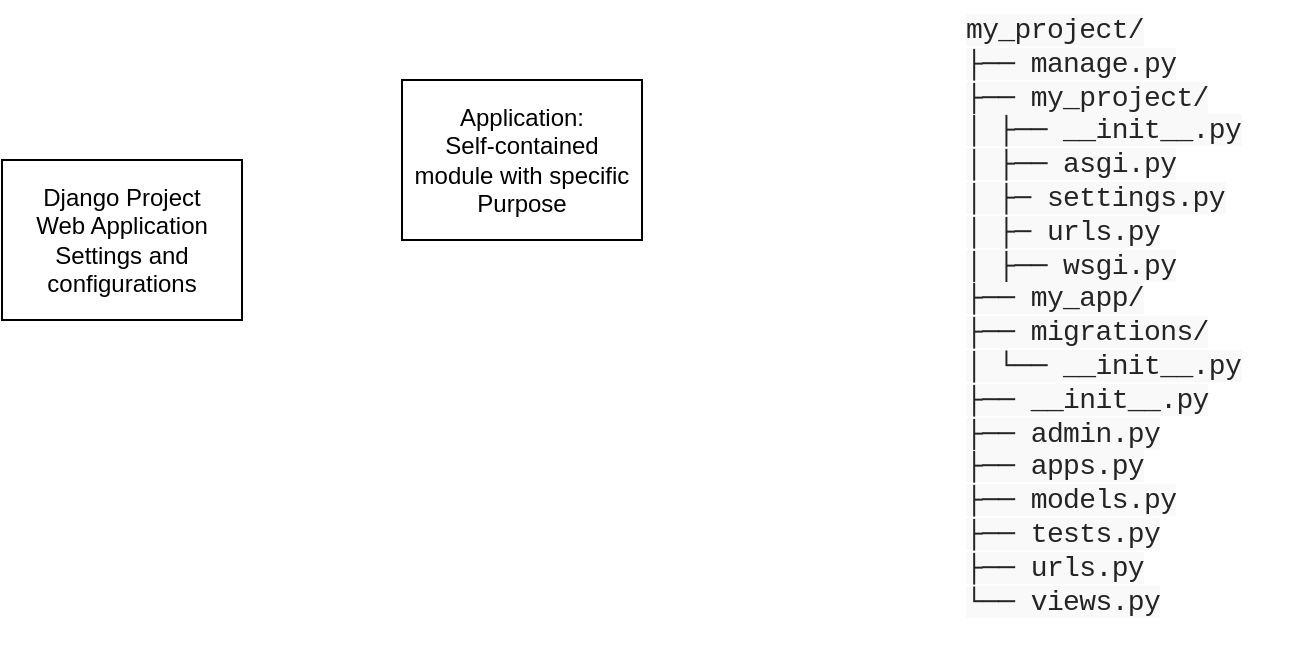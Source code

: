 <mxfile version="23.1.5" type="device">
  <diagram name="Page-1" id="GvNps68h0cWeruMIDkGD">
    <mxGraphModel dx="1306" dy="974" grid="1" gridSize="10" guides="1" tooltips="1" connect="1" arrows="1" fold="1" page="1" pageScale="1" pageWidth="1100" pageHeight="850" math="0" shadow="0">
      <root>
        <mxCell id="0" />
        <mxCell id="1" parent="0" />
        <mxCell id="FnBJ8ZYeStWm2UB9fNsZ-1" value="Django Project&lt;br&gt;Web Application Settings and configurations" style="rounded=0;whiteSpace=wrap;html=1;" vertex="1" parent="1">
          <mxGeometry x="160" y="160" width="120" height="80" as="geometry" />
        </mxCell>
        <mxCell id="FnBJ8ZYeStWm2UB9fNsZ-2" value="Application:&lt;br&gt;Self-contained module with specific Purpose" style="rounded=0;whiteSpace=wrap;html=1;" vertex="1" parent="1">
          <mxGeometry x="360" y="120" width="120" height="80" as="geometry" />
        </mxCell>
        <mxCell id="FnBJ8ZYeStWm2UB9fNsZ-3" value="&lt;span style=&quot;color: rgb(36, 36, 36); font-family: source-code-pro, Menlo, Monaco, &amp;quot;Courier New&amp;quot;, Courier, monospace; font-size: 14px; font-style: normal; font-variant-ligatures: normal; font-variant-caps: normal; font-weight: 400; letter-spacing: -0.308px; orphans: 2; text-align: start; text-indent: 0px; text-transform: none; widows: 2; word-spacing: 0px; -webkit-text-stroke-width: 0px; background-color: rgb(249, 249, 249); text-decoration-thickness: initial; text-decoration-style: initial; text-decoration-color: initial; float: none; display: inline !important;&quot;&gt;my_project/&lt;/span&gt;&lt;br style=&quot;box-sizing: inherit; color: rgb(36, 36, 36); font-family: source-code-pro, Menlo, Monaco, &amp;quot;Courier New&amp;quot;, Courier, monospace; font-size: 14px; font-style: normal; font-variant-ligatures: normal; font-variant-caps: normal; font-weight: 400; letter-spacing: -0.308px; orphans: 2; text-align: start; text-indent: 0px; text-transform: none; widows: 2; word-spacing: 0px; -webkit-text-stroke-width: 0px; background-color: rgb(249, 249, 249); text-decoration-thickness: initial; text-decoration-style: initial; text-decoration-color: initial;&quot;&gt;&lt;span style=&quot;color: rgb(36, 36, 36); font-family: source-code-pro, Menlo, Monaco, &amp;quot;Courier New&amp;quot;, Courier, monospace; font-size: 14px; font-style: normal; font-variant-ligatures: normal; font-variant-caps: normal; font-weight: 400; letter-spacing: -0.308px; orphans: 2; text-align: start; text-indent: 0px; text-transform: none; widows: 2; word-spacing: 0px; -webkit-text-stroke-width: 0px; background-color: rgb(249, 249, 249); text-decoration-thickness: initial; text-decoration-style: initial; text-decoration-color: initial; float: none; display: inline !important;&quot;&gt;├── manage.py&lt;/span&gt;&lt;br style=&quot;box-sizing: inherit; color: rgb(36, 36, 36); font-family: source-code-pro, Menlo, Monaco, &amp;quot;Courier New&amp;quot;, Courier, monospace; font-size: 14px; font-style: normal; font-variant-ligatures: normal; font-variant-caps: normal; font-weight: 400; letter-spacing: -0.308px; orphans: 2; text-align: start; text-indent: 0px; text-transform: none; widows: 2; word-spacing: 0px; -webkit-text-stroke-width: 0px; background-color: rgb(249, 249, 249); text-decoration-thickness: initial; text-decoration-style: initial; text-decoration-color: initial;&quot;&gt;&lt;span style=&quot;color: rgb(36, 36, 36); font-family: source-code-pro, Menlo, Monaco, &amp;quot;Courier New&amp;quot;, Courier, monospace; font-size: 14px; font-style: normal; font-variant-ligatures: normal; font-variant-caps: normal; font-weight: 400; letter-spacing: -0.308px; orphans: 2; text-align: start; text-indent: 0px; text-transform: none; widows: 2; word-spacing: 0px; -webkit-text-stroke-width: 0px; background-color: rgb(249, 249, 249); text-decoration-thickness: initial; text-decoration-style: initial; text-decoration-color: initial; float: none; display: inline !important;&quot;&gt;├── my_project/&lt;/span&gt;&lt;br style=&quot;box-sizing: inherit; color: rgb(36, 36, 36); font-family: source-code-pro, Menlo, Monaco, &amp;quot;Courier New&amp;quot;, Courier, monospace; font-size: 14px; font-style: normal; font-variant-ligatures: normal; font-variant-caps: normal; font-weight: 400; letter-spacing: -0.308px; orphans: 2; text-align: start; text-indent: 0px; text-transform: none; widows: 2; word-spacing: 0px; -webkit-text-stroke-width: 0px; background-color: rgb(249, 249, 249); text-decoration-thickness: initial; text-decoration-style: initial; text-decoration-color: initial;&quot;&gt;&lt;span style=&quot;color: rgb(36, 36, 36); font-family: source-code-pro, Menlo, Monaco, &amp;quot;Courier New&amp;quot;, Courier, monospace; font-size: 14px; font-style: normal; font-variant-ligatures: normal; font-variant-caps: normal; font-weight: 400; letter-spacing: -0.308px; orphans: 2; text-align: start; text-indent: 0px; text-transform: none; widows: 2; word-spacing: 0px; -webkit-text-stroke-width: 0px; background-color: rgb(249, 249, 249); text-decoration-thickness: initial; text-decoration-style: initial; text-decoration-color: initial; float: none; display: inline !important;&quot;&gt;│   ├── __init__.py&lt;/span&gt;&lt;br style=&quot;box-sizing: inherit; color: rgb(36, 36, 36); font-family: source-code-pro, Menlo, Monaco, &amp;quot;Courier New&amp;quot;, Courier, monospace; font-size: 14px; font-style: normal; font-variant-ligatures: normal; font-variant-caps: normal; font-weight: 400; letter-spacing: -0.308px; orphans: 2; text-align: start; text-indent: 0px; text-transform: none; widows: 2; word-spacing: 0px; -webkit-text-stroke-width: 0px; background-color: rgb(249, 249, 249); text-decoration-thickness: initial; text-decoration-style: initial; text-decoration-color: initial;&quot;&gt;&lt;span style=&quot;color: rgb(36, 36, 36); font-family: source-code-pro, Menlo, Monaco, &amp;quot;Courier New&amp;quot;, Courier, monospace; font-size: 14px; font-style: normal; font-variant-ligatures: normal; font-variant-caps: normal; font-weight: 400; letter-spacing: -0.308px; orphans: 2; text-align: start; text-indent: 0px; text-transform: none; widows: 2; word-spacing: 0px; -webkit-text-stroke-width: 0px; background-color: rgb(249, 249, 249); text-decoration-thickness: initial; text-decoration-style: initial; text-decoration-color: initial; float: none; display: inline !important;&quot;&gt;│   ├── asgi.py&lt;/span&gt;&lt;br style=&quot;box-sizing: inherit; color: rgb(36, 36, 36); font-family: source-code-pro, Menlo, Monaco, &amp;quot;Courier New&amp;quot;, Courier, monospace; font-size: 14px; font-style: normal; font-variant-ligatures: normal; font-variant-caps: normal; font-weight: 400; letter-spacing: -0.308px; orphans: 2; text-align: start; text-indent: 0px; text-transform: none; widows: 2; word-spacing: 0px; -webkit-text-stroke-width: 0px; background-color: rgb(249, 249, 249); text-decoration-thickness: initial; text-decoration-style: initial; text-decoration-color: initial;&quot;&gt;&lt;span style=&quot;color: rgb(36, 36, 36); font-family: source-code-pro, Menlo, Monaco, &amp;quot;Courier New&amp;quot;, Courier, monospace; font-size: 14px; font-style: normal; font-variant-ligatures: normal; font-variant-caps: normal; font-weight: 400; letter-spacing: -0.308px; orphans: 2; text-align: start; text-indent: 0px; text-transform: none; widows: 2; word-spacing: 0px; -webkit-text-stroke-width: 0px; background-color: rgb(249, 249, 249); text-decoration-thickness: initial; text-decoration-style: initial; text-decoration-color: initial; float: none; display: inline !important;&quot;&gt;│   ├─ settings.py&lt;/span&gt;&lt;br style=&quot;box-sizing: inherit; color: rgb(36, 36, 36); font-family: source-code-pro, Menlo, Monaco, &amp;quot;Courier New&amp;quot;, Courier, monospace; font-size: 14px; font-style: normal; font-variant-ligatures: normal; font-variant-caps: normal; font-weight: 400; letter-spacing: -0.308px; orphans: 2; text-align: start; text-indent: 0px; text-transform: none; widows: 2; word-spacing: 0px; -webkit-text-stroke-width: 0px; background-color: rgb(249, 249, 249); text-decoration-thickness: initial; text-decoration-style: initial; text-decoration-color: initial;&quot;&gt;&lt;span style=&quot;color: rgb(36, 36, 36); font-family: source-code-pro, Menlo, Monaco, &amp;quot;Courier New&amp;quot;, Courier, monospace; font-size: 14px; font-style: normal; font-variant-ligatures: normal; font-variant-caps: normal; font-weight: 400; letter-spacing: -0.308px; orphans: 2; text-align: start; text-indent: 0px; text-transform: none; widows: 2; word-spacing: 0px; -webkit-text-stroke-width: 0px; background-color: rgb(249, 249, 249); text-decoration-thickness: initial; text-decoration-style: initial; text-decoration-color: initial; float: none; display: inline !important;&quot;&gt;│   ├─ urls.py&lt;/span&gt;&lt;br style=&quot;box-sizing: inherit; color: rgb(36, 36, 36); font-family: source-code-pro, Menlo, Monaco, &amp;quot;Courier New&amp;quot;, Courier, monospace; font-size: 14px; font-style: normal; font-variant-ligatures: normal; font-variant-caps: normal; font-weight: 400; letter-spacing: -0.308px; orphans: 2; text-align: start; text-indent: 0px; text-transform: none; widows: 2; word-spacing: 0px; -webkit-text-stroke-width: 0px; background-color: rgb(249, 249, 249); text-decoration-thickness: initial; text-decoration-style: initial; text-decoration-color: initial;&quot;&gt;&lt;span style=&quot;color: rgb(36, 36, 36); font-family: source-code-pro, Menlo, Monaco, &amp;quot;Courier New&amp;quot;, Courier, monospace; font-size: 14px; font-style: normal; font-variant-ligatures: normal; font-variant-caps: normal; font-weight: 400; letter-spacing: -0.308px; orphans: 2; text-align: start; text-indent: 0px; text-transform: none; widows: 2; word-spacing: 0px; -webkit-text-stroke-width: 0px; background-color: rgb(249, 249, 249); text-decoration-thickness: initial; text-decoration-style: initial; text-decoration-color: initial; float: none; display: inline !important;&quot;&gt;│   ├── wsgi.py&lt;/span&gt;&lt;br style=&quot;box-sizing: inherit; color: rgb(36, 36, 36); font-family: source-code-pro, Menlo, Monaco, &amp;quot;Courier New&amp;quot;, Courier, monospace; font-size: 14px; font-style: normal; font-variant-ligatures: normal; font-variant-caps: normal; font-weight: 400; letter-spacing: -0.308px; orphans: 2; text-align: start; text-indent: 0px; text-transform: none; widows: 2; word-spacing: 0px; -webkit-text-stroke-width: 0px; background-color: rgb(249, 249, 249); text-decoration-thickness: initial; text-decoration-style: initial; text-decoration-color: initial;&quot;&gt;&lt;span style=&quot;color: rgb(36, 36, 36); font-family: source-code-pro, Menlo, Monaco, &amp;quot;Courier New&amp;quot;, Courier, monospace; font-size: 14px; font-style: normal; font-variant-ligatures: normal; font-variant-caps: normal; font-weight: 400; letter-spacing: -0.308px; orphans: 2; text-align: start; text-indent: 0px; text-transform: none; widows: 2; word-spacing: 0px; -webkit-text-stroke-width: 0px; background-color: rgb(249, 249, 249); text-decoration-thickness: initial; text-decoration-style: initial; text-decoration-color: initial; float: none; display: inline !important;&quot;&gt;├── my_app/&lt;/span&gt;&lt;br style=&quot;box-sizing: inherit; color: rgb(36, 36, 36); font-family: source-code-pro, Menlo, Monaco, &amp;quot;Courier New&amp;quot;, Courier, monospace; font-size: 14px; font-style: normal; font-variant-ligatures: normal; font-variant-caps: normal; font-weight: 400; letter-spacing: -0.308px; orphans: 2; text-align: start; text-indent: 0px; text-transform: none; widows: 2; word-spacing: 0px; -webkit-text-stroke-width: 0px; background-color: rgb(249, 249, 249); text-decoration-thickness: initial; text-decoration-style: initial; text-decoration-color: initial;&quot;&gt;&lt;span style=&quot;color: rgb(36, 36, 36); font-family: source-code-pro, Menlo, Monaco, &amp;quot;Courier New&amp;quot;, Courier, monospace; font-size: 14px; font-style: normal; font-variant-ligatures: normal; font-variant-caps: normal; font-weight: 400; letter-spacing: -0.308px; orphans: 2; text-align: start; text-indent: 0px; text-transform: none; widows: 2; word-spacing: 0px; -webkit-text-stroke-width: 0px; background-color: rgb(249, 249, 249); text-decoration-thickness: initial; text-decoration-style: initial; text-decoration-color: initial; float: none; display: inline !important;&quot;&gt;    ├── migrations/&lt;/span&gt;&lt;br style=&quot;box-sizing: inherit; color: rgb(36, 36, 36); font-family: source-code-pro, Menlo, Monaco, &amp;quot;Courier New&amp;quot;, Courier, monospace; font-size: 14px; font-style: normal; font-variant-ligatures: normal; font-variant-caps: normal; font-weight: 400; letter-spacing: -0.308px; orphans: 2; text-align: start; text-indent: 0px; text-transform: none; widows: 2; word-spacing: 0px; -webkit-text-stroke-width: 0px; background-color: rgb(249, 249, 249); text-decoration-thickness: initial; text-decoration-style: initial; text-decoration-color: initial;&quot;&gt;&lt;span style=&quot;color: rgb(36, 36, 36); font-family: source-code-pro, Menlo, Monaco, &amp;quot;Courier New&amp;quot;, Courier, monospace; font-size: 14px; font-style: normal; font-variant-ligatures: normal; font-variant-caps: normal; font-weight: 400; letter-spacing: -0.308px; orphans: 2; text-align: start; text-indent: 0px; text-transform: none; widows: 2; word-spacing: 0px; -webkit-text-stroke-width: 0px; background-color: rgb(249, 249, 249); text-decoration-thickness: initial; text-decoration-style: initial; text-decoration-color: initial; float: none; display: inline !important;&quot;&gt;    │   └── __init__.py&lt;/span&gt;&lt;br style=&quot;box-sizing: inherit; color: rgb(36, 36, 36); font-family: source-code-pro, Menlo, Monaco, &amp;quot;Courier New&amp;quot;, Courier, monospace; font-size: 14px; font-style: normal; font-variant-ligatures: normal; font-variant-caps: normal; font-weight: 400; letter-spacing: -0.308px; orphans: 2; text-align: start; text-indent: 0px; text-transform: none; widows: 2; word-spacing: 0px; -webkit-text-stroke-width: 0px; background-color: rgb(249, 249, 249); text-decoration-thickness: initial; text-decoration-style: initial; text-decoration-color: initial;&quot;&gt;&lt;span style=&quot;color: rgb(36, 36, 36); font-family: source-code-pro, Menlo, Monaco, &amp;quot;Courier New&amp;quot;, Courier, monospace; font-size: 14px; font-style: normal; font-variant-ligatures: normal; font-variant-caps: normal; font-weight: 400; letter-spacing: -0.308px; orphans: 2; text-align: start; text-indent: 0px; text-transform: none; widows: 2; word-spacing: 0px; -webkit-text-stroke-width: 0px; background-color: rgb(249, 249, 249); text-decoration-thickness: initial; text-decoration-style: initial; text-decoration-color: initial; float: none; display: inline !important;&quot;&gt;    ├── __init__.py&lt;/span&gt;&lt;br style=&quot;box-sizing: inherit; color: rgb(36, 36, 36); font-family: source-code-pro, Menlo, Monaco, &amp;quot;Courier New&amp;quot;, Courier, monospace; font-size: 14px; font-style: normal; font-variant-ligatures: normal; font-variant-caps: normal; font-weight: 400; letter-spacing: -0.308px; orphans: 2; text-align: start; text-indent: 0px; text-transform: none; widows: 2; word-spacing: 0px; -webkit-text-stroke-width: 0px; background-color: rgb(249, 249, 249); text-decoration-thickness: initial; text-decoration-style: initial; text-decoration-color: initial;&quot;&gt;&lt;span style=&quot;color: rgb(36, 36, 36); font-family: source-code-pro, Menlo, Monaco, &amp;quot;Courier New&amp;quot;, Courier, monospace; font-size: 14px; font-style: normal; font-variant-ligatures: normal; font-variant-caps: normal; font-weight: 400; letter-spacing: -0.308px; orphans: 2; text-align: start; text-indent: 0px; text-transform: none; widows: 2; word-spacing: 0px; -webkit-text-stroke-width: 0px; background-color: rgb(249, 249, 249); text-decoration-thickness: initial; text-decoration-style: initial; text-decoration-color: initial; float: none; display: inline !important;&quot;&gt;    ├── admin.py&lt;/span&gt;&lt;br style=&quot;box-sizing: inherit; color: rgb(36, 36, 36); font-family: source-code-pro, Menlo, Monaco, &amp;quot;Courier New&amp;quot;, Courier, monospace; font-size: 14px; font-style: normal; font-variant-ligatures: normal; font-variant-caps: normal; font-weight: 400; letter-spacing: -0.308px; orphans: 2; text-align: start; text-indent: 0px; text-transform: none; widows: 2; word-spacing: 0px; -webkit-text-stroke-width: 0px; background-color: rgb(249, 249, 249); text-decoration-thickness: initial; text-decoration-style: initial; text-decoration-color: initial;&quot;&gt;&lt;span style=&quot;color: rgb(36, 36, 36); font-family: source-code-pro, Menlo, Monaco, &amp;quot;Courier New&amp;quot;, Courier, monospace; font-size: 14px; font-style: normal; font-variant-ligatures: normal; font-variant-caps: normal; font-weight: 400; letter-spacing: -0.308px; orphans: 2; text-align: start; text-indent: 0px; text-transform: none; widows: 2; word-spacing: 0px; -webkit-text-stroke-width: 0px; background-color: rgb(249, 249, 249); text-decoration-thickness: initial; text-decoration-style: initial; text-decoration-color: initial; float: none; display: inline !important;&quot;&gt;    ├── apps.py&lt;/span&gt;&lt;br style=&quot;box-sizing: inherit; color: rgb(36, 36, 36); font-family: source-code-pro, Menlo, Monaco, &amp;quot;Courier New&amp;quot;, Courier, monospace; font-size: 14px; font-style: normal; font-variant-ligatures: normal; font-variant-caps: normal; font-weight: 400; letter-spacing: -0.308px; orphans: 2; text-align: start; text-indent: 0px; text-transform: none; widows: 2; word-spacing: 0px; -webkit-text-stroke-width: 0px; background-color: rgb(249, 249, 249); text-decoration-thickness: initial; text-decoration-style: initial; text-decoration-color: initial;&quot;&gt;&lt;span style=&quot;color: rgb(36, 36, 36); font-family: source-code-pro, Menlo, Monaco, &amp;quot;Courier New&amp;quot;, Courier, monospace; font-size: 14px; font-style: normal; font-variant-ligatures: normal; font-variant-caps: normal; font-weight: 400; letter-spacing: -0.308px; orphans: 2; text-align: start; text-indent: 0px; text-transform: none; widows: 2; word-spacing: 0px; -webkit-text-stroke-width: 0px; background-color: rgb(249, 249, 249); text-decoration-thickness: initial; text-decoration-style: initial; text-decoration-color: initial; float: none; display: inline !important;&quot;&gt;    ├── models.py&lt;/span&gt;&lt;br style=&quot;box-sizing: inherit; color: rgb(36, 36, 36); font-family: source-code-pro, Menlo, Monaco, &amp;quot;Courier New&amp;quot;, Courier, monospace; font-size: 14px; font-style: normal; font-variant-ligatures: normal; font-variant-caps: normal; font-weight: 400; letter-spacing: -0.308px; orphans: 2; text-align: start; text-indent: 0px; text-transform: none; widows: 2; word-spacing: 0px; -webkit-text-stroke-width: 0px; background-color: rgb(249, 249, 249); text-decoration-thickness: initial; text-decoration-style: initial; text-decoration-color: initial;&quot;&gt;&lt;span style=&quot;color: rgb(36, 36, 36); font-family: source-code-pro, Menlo, Monaco, &amp;quot;Courier New&amp;quot;, Courier, monospace; font-size: 14px; font-style: normal; font-variant-ligatures: normal; font-variant-caps: normal; font-weight: 400; letter-spacing: -0.308px; orphans: 2; text-align: start; text-indent: 0px; text-transform: none; widows: 2; word-spacing: 0px; -webkit-text-stroke-width: 0px; background-color: rgb(249, 249, 249); text-decoration-thickness: initial; text-decoration-style: initial; text-decoration-color: initial; float: none; display: inline !important;&quot;&gt;    ├── tests.py&lt;/span&gt;&lt;br style=&quot;box-sizing: inherit; color: rgb(36, 36, 36); font-family: source-code-pro, Menlo, Monaco, &amp;quot;Courier New&amp;quot;, Courier, monospace; font-size: 14px; font-style: normal; font-variant-ligatures: normal; font-variant-caps: normal; font-weight: 400; letter-spacing: -0.308px; orphans: 2; text-align: start; text-indent: 0px; text-transform: none; widows: 2; word-spacing: 0px; -webkit-text-stroke-width: 0px; background-color: rgb(249, 249, 249); text-decoration-thickness: initial; text-decoration-style: initial; text-decoration-color: initial;&quot;&gt;&lt;span style=&quot;color: rgb(36, 36, 36); font-family: source-code-pro, Menlo, Monaco, &amp;quot;Courier New&amp;quot;, Courier, monospace; font-size: 14px; font-style: normal; font-variant-ligatures: normal; font-variant-caps: normal; font-weight: 400; letter-spacing: -0.308px; orphans: 2; text-align: start; text-indent: 0px; text-transform: none; widows: 2; word-spacing: 0px; -webkit-text-stroke-width: 0px; background-color: rgb(249, 249, 249); text-decoration-thickness: initial; text-decoration-style: initial; text-decoration-color: initial; float: none; display: inline !important;&quot;&gt;    ├── urls.py&lt;/span&gt;&lt;br style=&quot;box-sizing: inherit; color: rgb(36, 36, 36); font-family: source-code-pro, Menlo, Monaco, &amp;quot;Courier New&amp;quot;, Courier, monospace; font-size: 14px; font-style: normal; font-variant-ligatures: normal; font-variant-caps: normal; font-weight: 400; letter-spacing: -0.308px; orphans: 2; text-align: start; text-indent: 0px; text-transform: none; widows: 2; word-spacing: 0px; -webkit-text-stroke-width: 0px; background-color: rgb(249, 249, 249); text-decoration-thickness: initial; text-decoration-style: initial; text-decoration-color: initial;&quot;&gt;&lt;span style=&quot;color: rgb(36, 36, 36); font-family: source-code-pro, Menlo, Monaco, &amp;quot;Courier New&amp;quot;, Courier, monospace; font-size: 14px; font-style: normal; font-variant-ligatures: normal; font-variant-caps: normal; font-weight: 400; letter-spacing: -0.308px; orphans: 2; text-align: start; text-indent: 0px; text-transform: none; widows: 2; word-spacing: 0px; -webkit-text-stroke-width: 0px; background-color: rgb(249, 249, 249); text-decoration-thickness: initial; text-decoration-style: initial; text-decoration-color: initial; float: none; display: inline !important;&quot;&gt;    └── views.py&lt;/span&gt;" style="text;whiteSpace=wrap;html=1;" vertex="1" parent="1">
          <mxGeometry x="640" y="80" width="170" height="330" as="geometry" />
        </mxCell>
      </root>
    </mxGraphModel>
  </diagram>
</mxfile>
